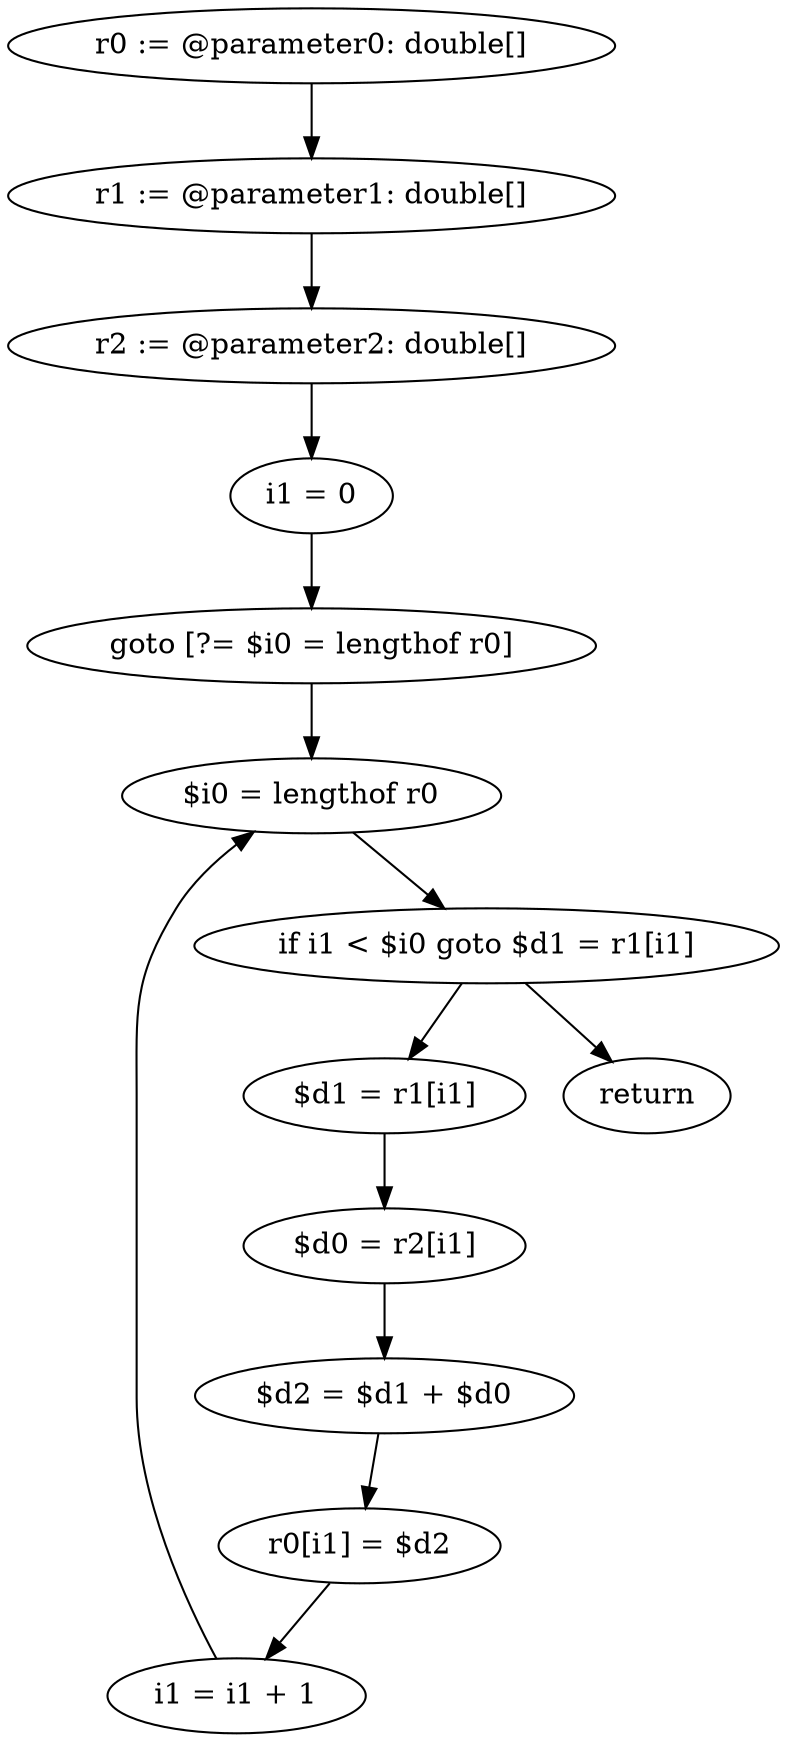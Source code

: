digraph "unitGraph" {
    "r0 := @parameter0: double[]"
    "r1 := @parameter1: double[]"
    "r2 := @parameter2: double[]"
    "i1 = 0"
    "goto [?= $i0 = lengthof r0]"
    "$d1 = r1[i1]"
    "$d0 = r2[i1]"
    "$d2 = $d1 + $d0"
    "r0[i1] = $d2"
    "i1 = i1 + 1"
    "$i0 = lengthof r0"
    "if i1 < $i0 goto $d1 = r1[i1]"
    "return"
    "r0 := @parameter0: double[]"->"r1 := @parameter1: double[]";
    "r1 := @parameter1: double[]"->"r2 := @parameter2: double[]";
    "r2 := @parameter2: double[]"->"i1 = 0";
    "i1 = 0"->"goto [?= $i0 = lengthof r0]";
    "goto [?= $i0 = lengthof r0]"->"$i0 = lengthof r0";
    "$d1 = r1[i1]"->"$d0 = r2[i1]";
    "$d0 = r2[i1]"->"$d2 = $d1 + $d0";
    "$d2 = $d1 + $d0"->"r0[i1] = $d2";
    "r0[i1] = $d2"->"i1 = i1 + 1";
    "i1 = i1 + 1"->"$i0 = lengthof r0";
    "$i0 = lengthof r0"->"if i1 < $i0 goto $d1 = r1[i1]";
    "if i1 < $i0 goto $d1 = r1[i1]"->"return";
    "if i1 < $i0 goto $d1 = r1[i1]"->"$d1 = r1[i1]";
}
